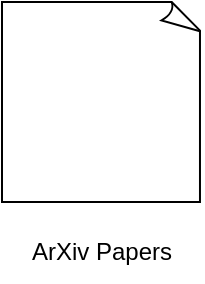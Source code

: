 <mxfile version="21.7.2" type="device">
  <diagram name="Page-1" id="-Uvpl9UZkFMDvFzWkYHY">
    <mxGraphModel dx="1434" dy="822" grid="1" gridSize="10" guides="1" tooltips="1" connect="1" arrows="1" fold="1" page="1" pageScale="1" pageWidth="827" pageHeight="1169" math="0" shadow="0">
      <root>
        <mxCell id="0" />
        <mxCell id="1" parent="0" />
        <mxCell id="ViyQ2evFCCiP_4lB1055-1" value="" style="whiteSpace=wrap;html=1;shape=mxgraph.basic.document;shadow=0;" vertex="1" parent="1">
          <mxGeometry x="90" y="170" width="100" height="100" as="geometry" />
        </mxCell>
        <mxCell id="ViyQ2evFCCiP_4lB1055-2" value="ArXiv Papers" style="text;strokeColor=none;align=center;fillColor=none;html=1;verticalAlign=middle;whiteSpace=wrap;rounded=0;" vertex="1" parent="1">
          <mxGeometry x="95" y="280" width="90" height="30" as="geometry" />
        </mxCell>
      </root>
    </mxGraphModel>
  </diagram>
</mxfile>
